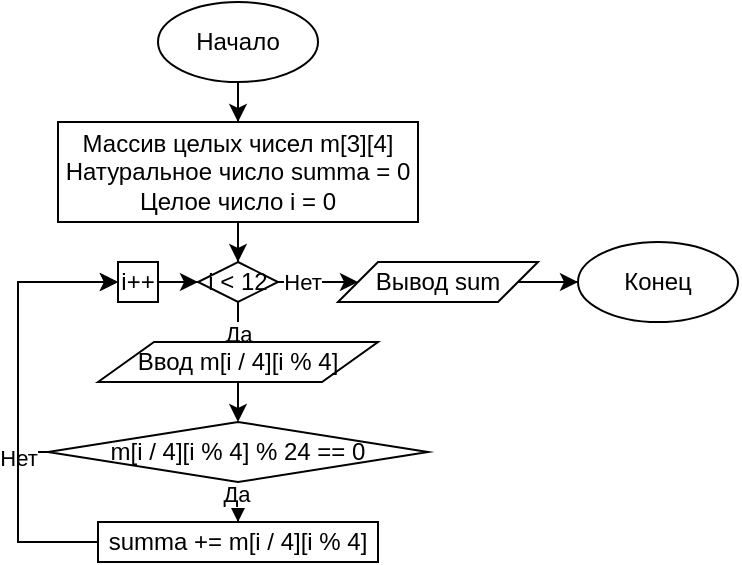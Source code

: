 <mxfile version="14.4.9" type="device"><diagram id="xJsCY4wfl1ZWwhfKGdgd" name="Page-1"><mxGraphModel dx="927" dy="409" grid="1" gridSize="10" guides="1" tooltips="1" connect="1" arrows="1" fold="1" page="1" pageScale="1" pageWidth="850" pageHeight="1100" math="0" shadow="0"><root><mxCell id="0"/><mxCell id="1" parent="0"/><mxCell id="JwAtSXYHmNs1fXUTw-If-234" style="edgeStyle=orthogonalEdgeStyle;rounded=0;orthogonalLoop=1;jettySize=auto;html=1;entryX=0.5;entryY=0;entryDx=0;entryDy=0;" edge="1" parent="1" source="JwAtSXYHmNs1fXUTw-If-235" target="JwAtSXYHmNs1fXUTw-If-237"><mxGeometry relative="1" as="geometry"/></mxCell><mxCell id="JwAtSXYHmNs1fXUTw-If-235" value="Начало" style="ellipse;whiteSpace=wrap;html=1;" vertex="1" parent="1"><mxGeometry x="200" y="620" width="80" height="40" as="geometry"/></mxCell><mxCell id="JwAtSXYHmNs1fXUTw-If-236" style="edgeStyle=orthogonalEdgeStyle;rounded=0;orthogonalLoop=1;jettySize=auto;html=1;entryX=0.5;entryY=0;entryDx=0;entryDy=0;" edge="1" parent="1" source="JwAtSXYHmNs1fXUTw-If-237" target="JwAtSXYHmNs1fXUTw-If-243"><mxGeometry relative="1" as="geometry"/></mxCell><mxCell id="JwAtSXYHmNs1fXUTw-If-237" value="Массив целых чисел m[3][4]&lt;br&gt;Натуральное число summa = 0&lt;br&gt;Целое число i = 0" style="rounded=0;whiteSpace=wrap;html=1;" vertex="1" parent="1"><mxGeometry x="150" y="680" width="180" height="50" as="geometry"/></mxCell><mxCell id="JwAtSXYHmNs1fXUTw-If-238" value="Конец" style="ellipse;whiteSpace=wrap;html=1;" vertex="1" parent="1"><mxGeometry x="410" y="740" width="80" height="40" as="geometry"/></mxCell><mxCell id="JwAtSXYHmNs1fXUTw-If-239" style="edgeStyle=orthogonalEdgeStyle;rounded=0;orthogonalLoop=1;jettySize=auto;html=1;entryX=0.5;entryY=0;entryDx=0;entryDy=0;" edge="1" parent="1" source="JwAtSXYHmNs1fXUTw-If-243"><mxGeometry relative="1" as="geometry"><mxPoint x="240" y="790" as="targetPoint"/></mxGeometry></mxCell><mxCell id="JwAtSXYHmNs1fXUTw-If-240" value="Да" style="edgeLabel;html=1;align=center;verticalAlign=middle;resizable=0;points=[];" vertex="1" connectable="0" parent="JwAtSXYHmNs1fXUTw-If-239"><mxGeometry x="0.519" relative="1" as="geometry"><mxPoint as="offset"/></mxGeometry></mxCell><mxCell id="JwAtSXYHmNs1fXUTw-If-241" style="edgeStyle=orthogonalEdgeStyle;rounded=0;orthogonalLoop=1;jettySize=auto;html=1;entryX=0;entryY=0.5;entryDx=0;entryDy=0;" edge="1" parent="1" source="JwAtSXYHmNs1fXUTw-If-243" target="JwAtSXYHmNs1fXUTw-If-259"><mxGeometry relative="1" as="geometry"/></mxCell><mxCell id="JwAtSXYHmNs1fXUTw-If-242" value="Нет" style="edgeLabel;html=1;align=center;verticalAlign=middle;resizable=0;points=[];" vertex="1" connectable="0" parent="JwAtSXYHmNs1fXUTw-If-241"><mxGeometry x="-0.616" relative="1" as="geometry"><mxPoint as="offset"/></mxGeometry></mxCell><mxCell id="JwAtSXYHmNs1fXUTw-If-243" value="i &amp;lt; 12" style="rhombus;whiteSpace=wrap;html=1;" vertex="1" parent="1"><mxGeometry x="220" y="750" width="40" height="20" as="geometry"/></mxCell><mxCell id="JwAtSXYHmNs1fXUTw-If-244" style="edgeStyle=orthogonalEdgeStyle;rounded=0;orthogonalLoop=1;jettySize=auto;html=1;entryX=0.5;entryY=0;entryDx=0;entryDy=0;" edge="1" parent="1" target="JwAtSXYHmNs1fXUTw-If-249"><mxGeometry relative="1" as="geometry"><mxPoint x="240" y="810" as="sourcePoint"/><Array as="points"><mxPoint x="240" y="820"/><mxPoint x="240" y="820"/></Array></mxGeometry></mxCell><mxCell id="JwAtSXYHmNs1fXUTw-If-246" style="edgeStyle=orthogonalEdgeStyle;rounded=0;orthogonalLoop=1;jettySize=auto;html=1;entryX=0;entryY=0.5;entryDx=0;entryDy=0;" edge="1" parent="1" source="JwAtSXYHmNs1fXUTw-If-249" target="JwAtSXYHmNs1fXUTw-If-251"><mxGeometry relative="1" as="geometry"><Array as="points"><mxPoint x="130" y="845"/><mxPoint x="130" y="760"/></Array></mxGeometry></mxCell><mxCell id="JwAtSXYHmNs1fXUTw-If-247" value="Нет" style="edgeLabel;html=1;align=center;verticalAlign=middle;resizable=0;points=[];" vertex="1" connectable="0" parent="JwAtSXYHmNs1fXUTw-If-246"><mxGeometry x="-0.768" relative="1" as="geometry"><mxPoint y="5.6" as="offset"/></mxGeometry></mxCell><mxCell id="JwAtSXYHmNs1fXUTw-If-261" style="edgeStyle=orthogonalEdgeStyle;rounded=0;orthogonalLoop=1;jettySize=auto;html=1;" edge="1" parent="1" source="JwAtSXYHmNs1fXUTw-If-249" target="JwAtSXYHmNs1fXUTw-If-257"><mxGeometry relative="1" as="geometry"/></mxCell><mxCell id="JwAtSXYHmNs1fXUTw-If-262" value="Да" style="edgeLabel;html=1;align=center;verticalAlign=middle;resizable=0;points=[];" vertex="1" connectable="0" parent="JwAtSXYHmNs1fXUTw-If-261"><mxGeometry x="0.52" y="-1" relative="1" as="geometry"><mxPoint as="offset"/></mxGeometry></mxCell><mxCell id="JwAtSXYHmNs1fXUTw-If-249" value="m[i / 4][i % 4] % 24 == 0" style="rhombus;whiteSpace=wrap;html=1;" vertex="1" parent="1"><mxGeometry x="145" y="830" width="190" height="30" as="geometry"/></mxCell><mxCell id="JwAtSXYHmNs1fXUTw-If-250" style="edgeStyle=orthogonalEdgeStyle;rounded=0;orthogonalLoop=1;jettySize=auto;html=1;entryX=0;entryY=0.5;entryDx=0;entryDy=0;" edge="1" parent="1" source="JwAtSXYHmNs1fXUTw-If-251" target="JwAtSXYHmNs1fXUTw-If-243"><mxGeometry relative="1" as="geometry"/></mxCell><mxCell id="JwAtSXYHmNs1fXUTw-If-251" value="i++" style="rounded=0;whiteSpace=wrap;html=1;" vertex="1" parent="1"><mxGeometry x="180" y="750" width="20" height="20" as="geometry"/></mxCell><mxCell id="JwAtSXYHmNs1fXUTw-If-263" style="edgeStyle=orthogonalEdgeStyle;rounded=0;orthogonalLoop=1;jettySize=auto;html=1;entryX=0;entryY=0.5;entryDx=0;entryDy=0;" edge="1" parent="1" source="JwAtSXYHmNs1fXUTw-If-257" target="JwAtSXYHmNs1fXUTw-If-251"><mxGeometry relative="1" as="geometry"><Array as="points"><mxPoint x="130" y="890"/><mxPoint x="130" y="760"/></Array></mxGeometry></mxCell><mxCell id="JwAtSXYHmNs1fXUTw-If-257" value="summa += m[i / 4][i % 4]" style="rounded=0;whiteSpace=wrap;html=1;" vertex="1" parent="1"><mxGeometry x="170" y="880" width="140" height="20" as="geometry"/></mxCell><mxCell id="JwAtSXYHmNs1fXUTw-If-258" style="edgeStyle=orthogonalEdgeStyle;rounded=0;orthogonalLoop=1;jettySize=auto;html=1;" edge="1" parent="1" source="JwAtSXYHmNs1fXUTw-If-259" target="JwAtSXYHmNs1fXUTw-If-238"><mxGeometry relative="1" as="geometry"/></mxCell><mxCell id="JwAtSXYHmNs1fXUTw-If-259" value="Вывод sum" style="shape=parallelogram;perimeter=parallelogramPerimeter;whiteSpace=wrap;html=1;" vertex="1" parent="1"><mxGeometry x="290" y="750" width="100" height="20" as="geometry"/></mxCell><mxCell id="JwAtSXYHmNs1fXUTw-If-260" value="Ввод&amp;nbsp;m[i / 4][i % 4]" style="shape=parallelogram;perimeter=parallelogramPerimeter;whiteSpace=wrap;html=1;" vertex="1" parent="1"><mxGeometry x="170" y="790" width="140" height="20" as="geometry"/></mxCell></root></mxGraphModel></diagram></mxfile>